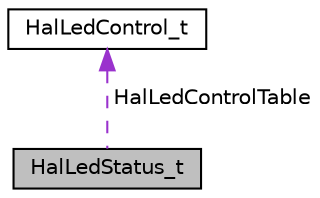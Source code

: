 digraph "HalLedStatus_t"
{
  edge [fontname="Helvetica",fontsize="10",labelfontname="Helvetica",labelfontsize="10"];
  node [fontname="Helvetica",fontsize="10",shape=record];
  Node1 [label="HalLedStatus_t",height=0.2,width=0.4,color="black", fillcolor="grey75", style="filled" fontcolor="black"];
  Node2 -> Node1 [dir="back",color="darkorchid3",fontsize="10",style="dashed",label=" HalLedControlTable" ,fontname="Helvetica"];
  Node2 [label="HalLedControl_t",height=0.2,width=0.4,color="black", fillcolor="white", style="filled",URL="$struct_hal_led_control__t.html"];
}
